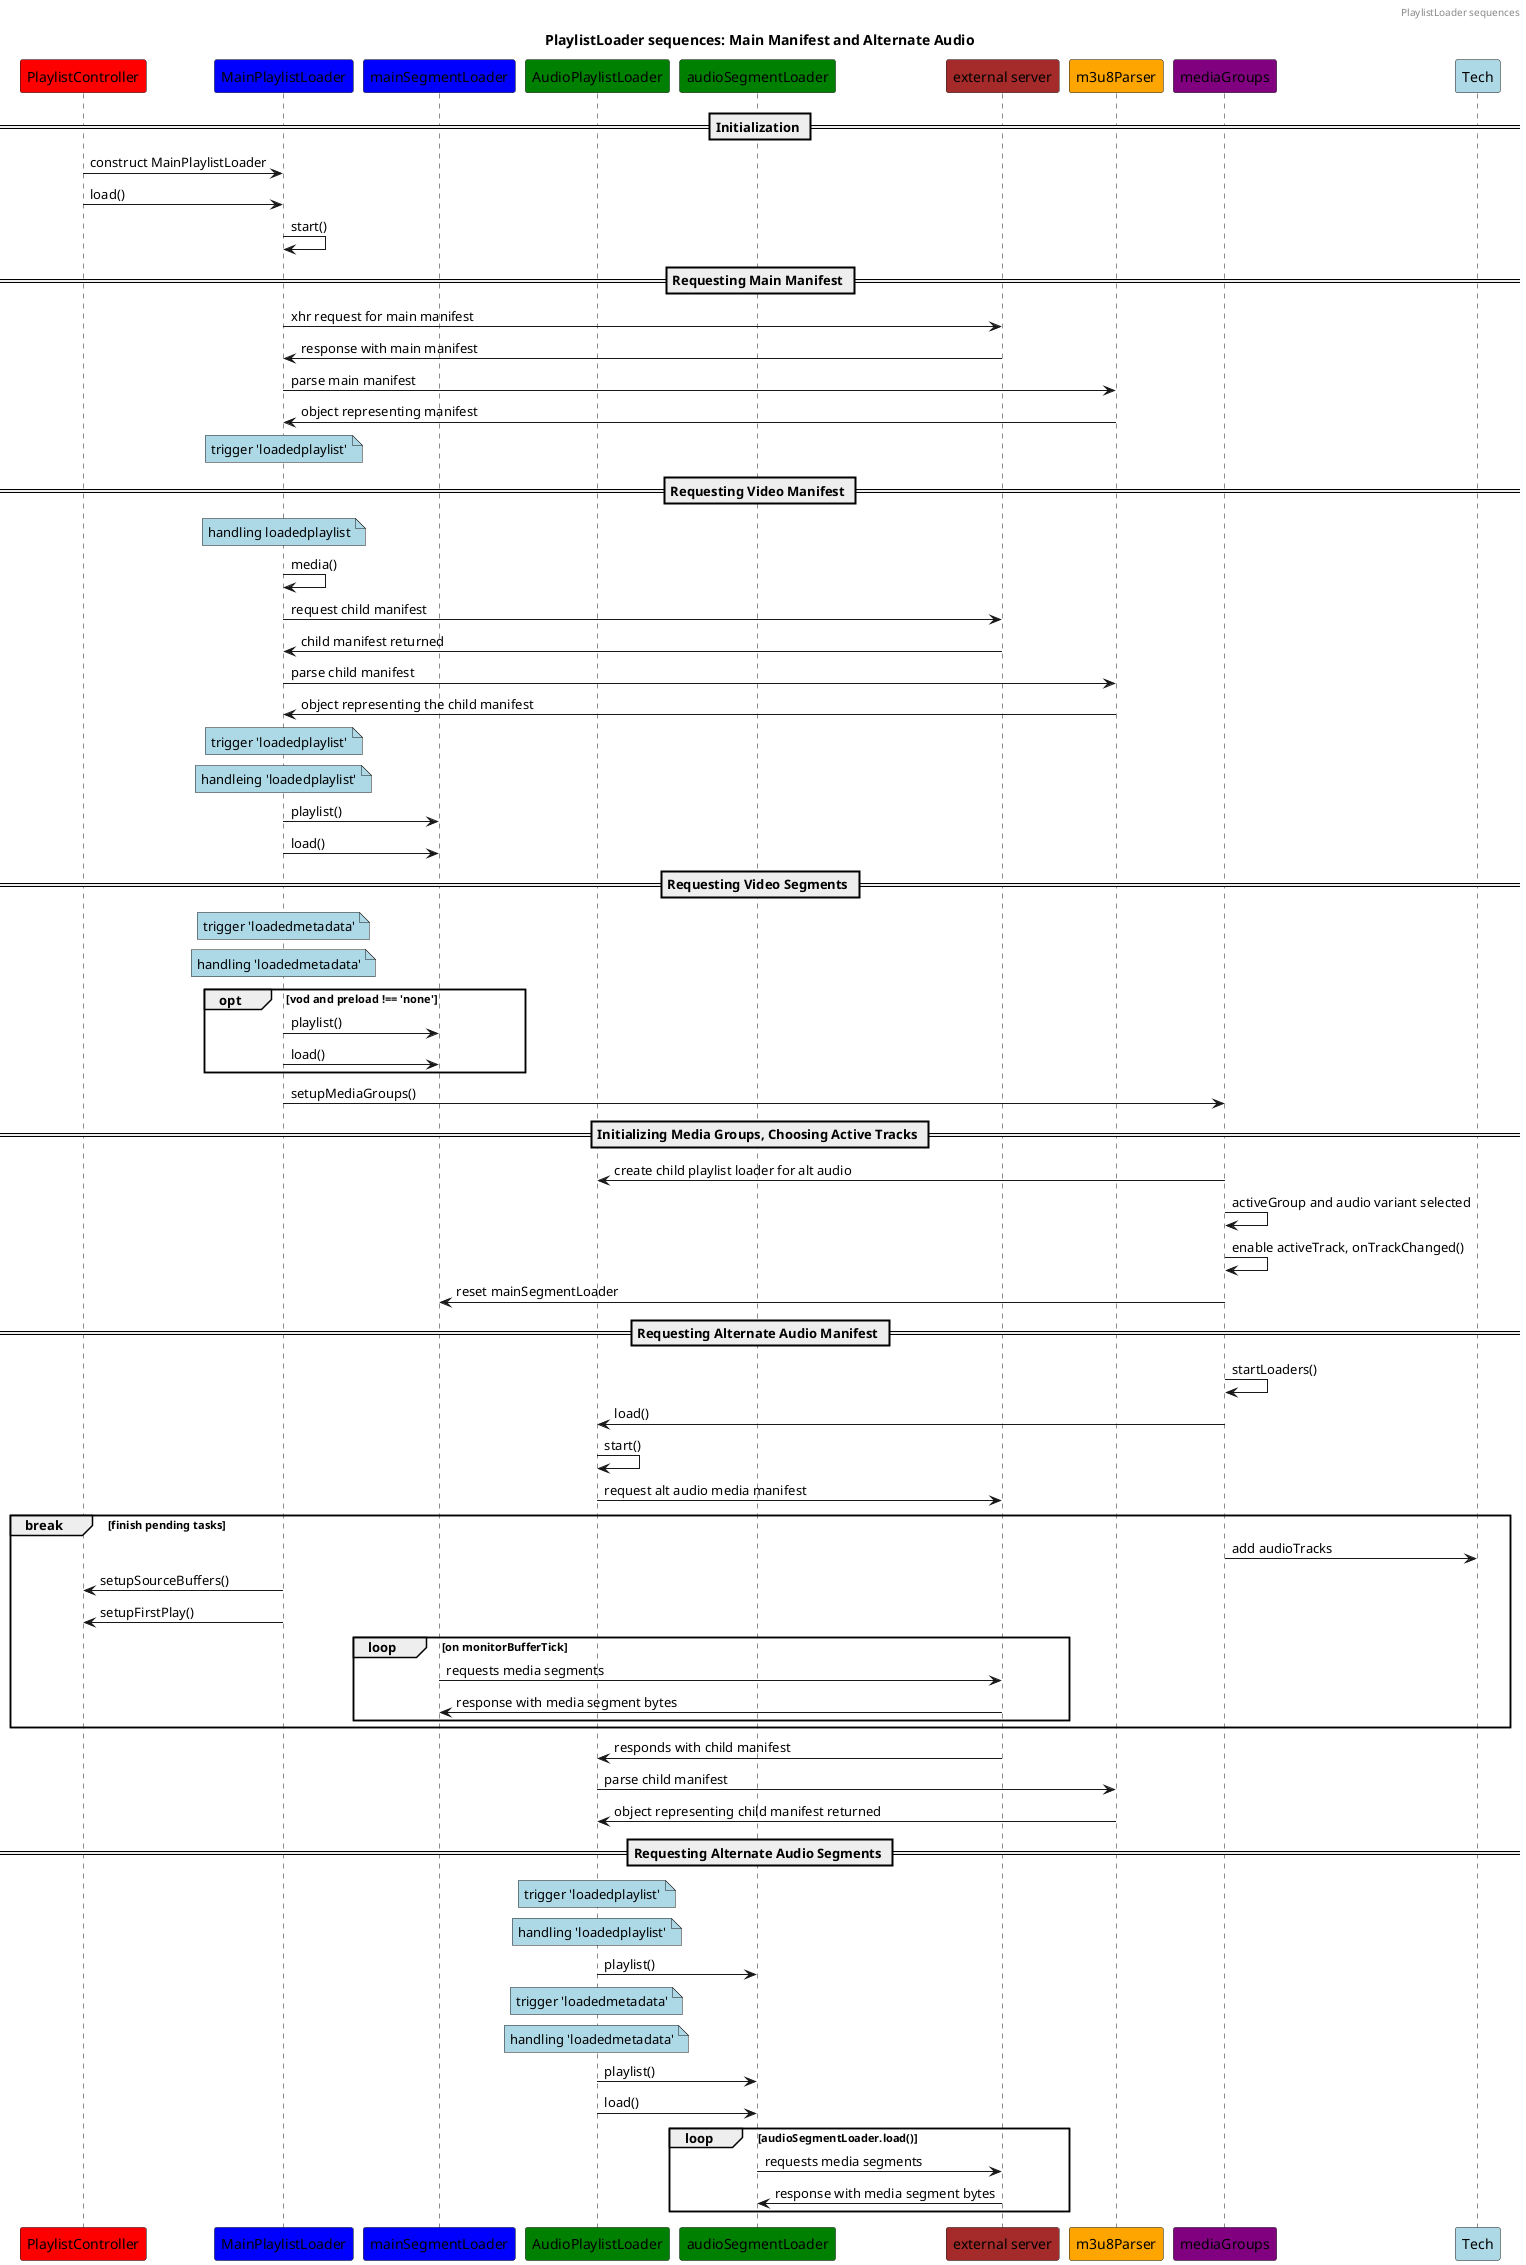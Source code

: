 @startuml

header PlaylistLoader sequences
title PlaylistLoader sequences: Main Manifest and Alternate Audio

Participant "PlaylistController" as PC #red
Participant "MainPlaylistLoader" as MPL #blue
Participant "mainSegmentLoader" as SL #blue
Participant "AudioPlaylistLoader" as APL #green
Participant "audioSegmentLoader" as ASL #green
Participant "external server" as ext #brown
Participant "m3u8Parser" as parser #orange
Participant "mediaGroups" as MG #purple
Participant Tech #lightblue

== Initialization ==

PC -> MPL : construct MainPlaylistLoader
PC -> MPL: load()

MPL -> MPL : start()

== Requesting Main Manifest ==

MPL -> ext: xhr request for main manifest
ext -> MPL : response with main manifest

MPL -> parser: parse main manifest
parser -> MPL: object representing manifest

note over MPL #lightblue: trigger 'loadedplaylist'

== Requesting Video Manifest ==

note over MPL #lightblue: handling loadedplaylist
MPL -> MPL : media()

MPL -> ext : request child manifest
ext -> MPL: child manifest returned

MPL -> parser: parse child manifest
parser -> MPL: object representing the child manifest

note over MPL #lightblue: trigger 'loadedplaylist'
note over MPL #lightblue: handleing 'loadedplaylist'

MPL -> SL: playlist()
MPL -> SL: load()

== Requesting Video Segments ==

note over MPL #lightblue: trigger 'loadedmetadata'
note over MPL #lightblue: handling 'loadedmetadata'

opt vod and preload !== 'none'

  MPL -> SL: playlist()
  MPL -> SL: load()

end

MPL -> MG: setupMediaGroups()

== Initializing Media Groups, Choosing Active Tracks ==

MG -> APL: create child playlist loader for alt audio

MG -> MG: activeGroup and audio variant selected
MG -> MG: enable activeTrack, onTrackChanged()
MG -> SL: reset mainSegmentLoader

== Requesting Alternate Audio Manifest ==

MG -> MG: startLoaders()

MG -> APL: load()
APL -> APL: start()

APL -> ext: request alt audio media manifest

break finish pending tasks
  MG -> Tech: add audioTracks
  MPL -> PC: setupSourceBuffers()
  MPL -> PC: setupFirstPlay()

  loop on monitorBufferTick
    SL -> ext: requests media segments
    ext -> SL: response with media segment bytes
  end
end

ext -> APL: responds with child manifest

APL -> parser: parse child manifest
parser -> APL: object representing child manifest returned

== Requesting Alternate Audio Segments ==

note over APL #lightblue: trigger 'loadedplaylist'
note over APL #lightblue: handling 'loadedplaylist'
APL -> ASL: playlist()

note over APL #lightblue: trigger 'loadedmetadata'
note over APL #lightblue: handling 'loadedmetadata'
APL -> ASL: playlist()
APL -> ASL: load()

loop audioSegmentLoader.load()

  ASL -> ext: requests media segments
  ext -> ASL: response with media segment bytes
end

@enduml
